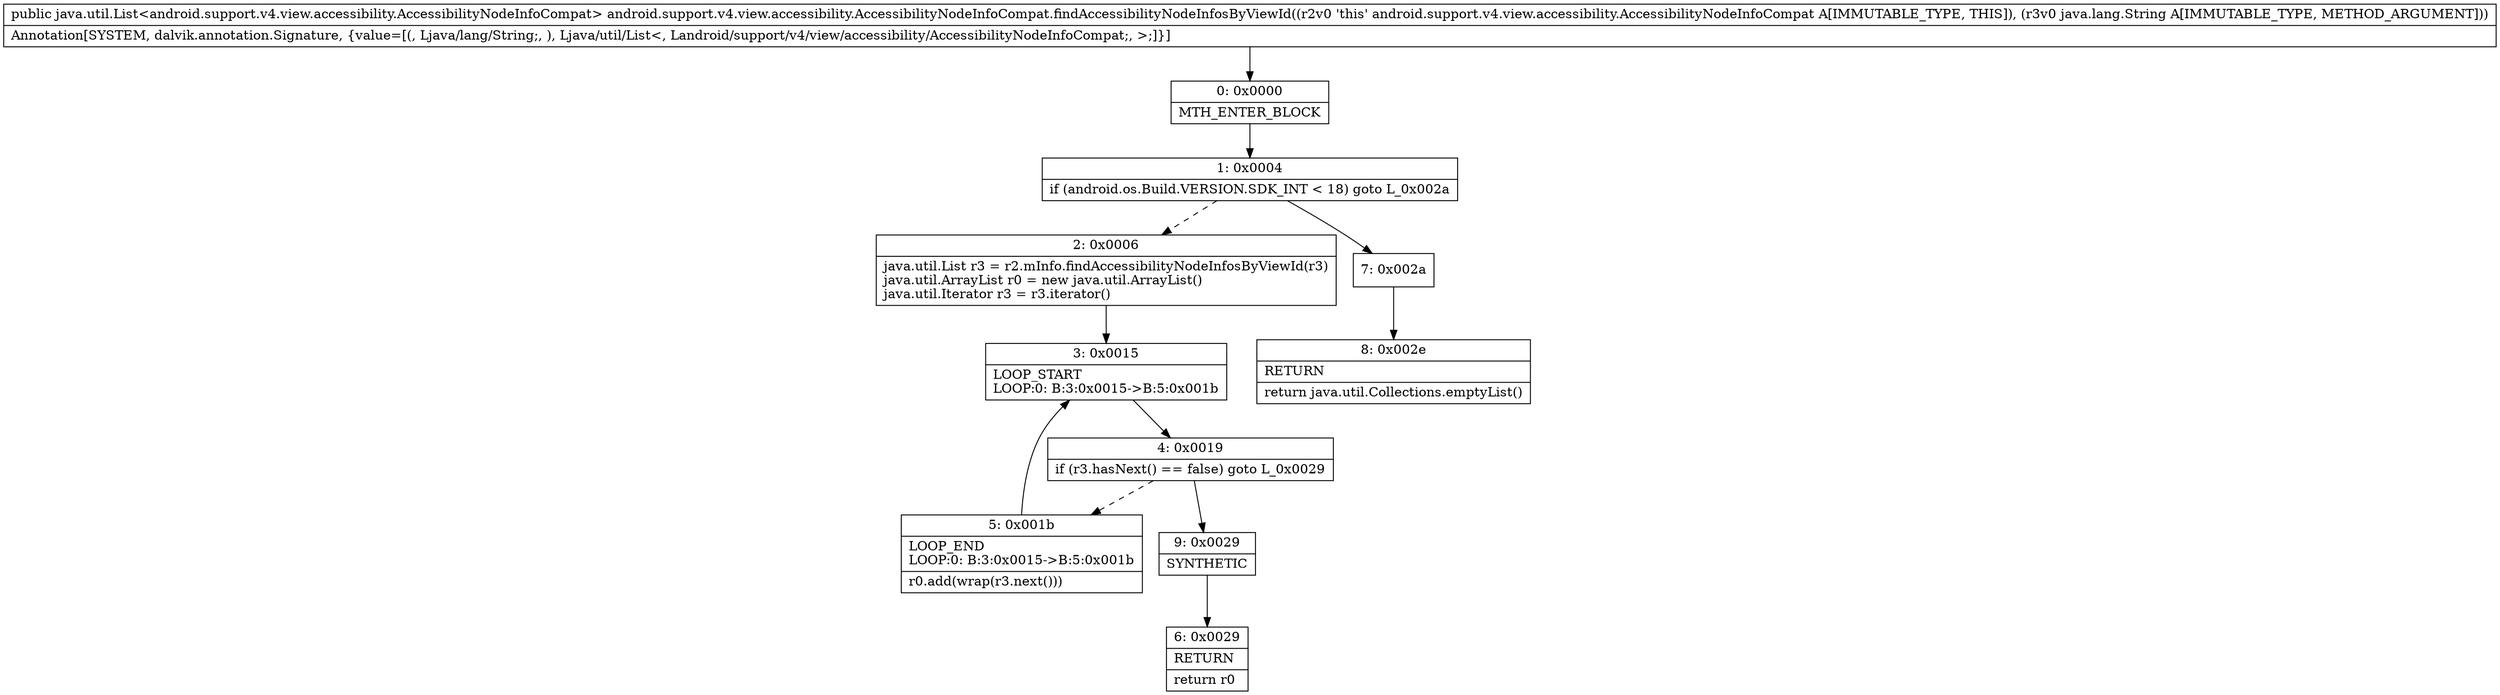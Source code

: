 digraph "CFG forandroid.support.v4.view.accessibility.AccessibilityNodeInfoCompat.findAccessibilityNodeInfosByViewId(Ljava\/lang\/String;)Ljava\/util\/List;" {
Node_0 [shape=record,label="{0\:\ 0x0000|MTH_ENTER_BLOCK\l}"];
Node_1 [shape=record,label="{1\:\ 0x0004|if (android.os.Build.VERSION.SDK_INT \< 18) goto L_0x002a\l}"];
Node_2 [shape=record,label="{2\:\ 0x0006|java.util.List r3 = r2.mInfo.findAccessibilityNodeInfosByViewId(r3)\ljava.util.ArrayList r0 = new java.util.ArrayList()\ljava.util.Iterator r3 = r3.iterator()\l}"];
Node_3 [shape=record,label="{3\:\ 0x0015|LOOP_START\lLOOP:0: B:3:0x0015\-\>B:5:0x001b\l}"];
Node_4 [shape=record,label="{4\:\ 0x0019|if (r3.hasNext() == false) goto L_0x0029\l}"];
Node_5 [shape=record,label="{5\:\ 0x001b|LOOP_END\lLOOP:0: B:3:0x0015\-\>B:5:0x001b\l|r0.add(wrap(r3.next()))\l}"];
Node_6 [shape=record,label="{6\:\ 0x0029|RETURN\l|return r0\l}"];
Node_7 [shape=record,label="{7\:\ 0x002a}"];
Node_8 [shape=record,label="{8\:\ 0x002e|RETURN\l|return java.util.Collections.emptyList()\l}"];
Node_9 [shape=record,label="{9\:\ 0x0029|SYNTHETIC\l}"];
MethodNode[shape=record,label="{public java.util.List\<android.support.v4.view.accessibility.AccessibilityNodeInfoCompat\> android.support.v4.view.accessibility.AccessibilityNodeInfoCompat.findAccessibilityNodeInfosByViewId((r2v0 'this' android.support.v4.view.accessibility.AccessibilityNodeInfoCompat A[IMMUTABLE_TYPE, THIS]), (r3v0 java.lang.String A[IMMUTABLE_TYPE, METHOD_ARGUMENT]))  | Annotation[SYSTEM, dalvik.annotation.Signature, \{value=[(, Ljava\/lang\/String;, ), Ljava\/util\/List\<, Landroid\/support\/v4\/view\/accessibility\/AccessibilityNodeInfoCompat;, \>;]\}]\l}"];
MethodNode -> Node_0;
Node_0 -> Node_1;
Node_1 -> Node_2[style=dashed];
Node_1 -> Node_7;
Node_2 -> Node_3;
Node_3 -> Node_4;
Node_4 -> Node_5[style=dashed];
Node_4 -> Node_9;
Node_5 -> Node_3;
Node_7 -> Node_8;
Node_9 -> Node_6;
}


